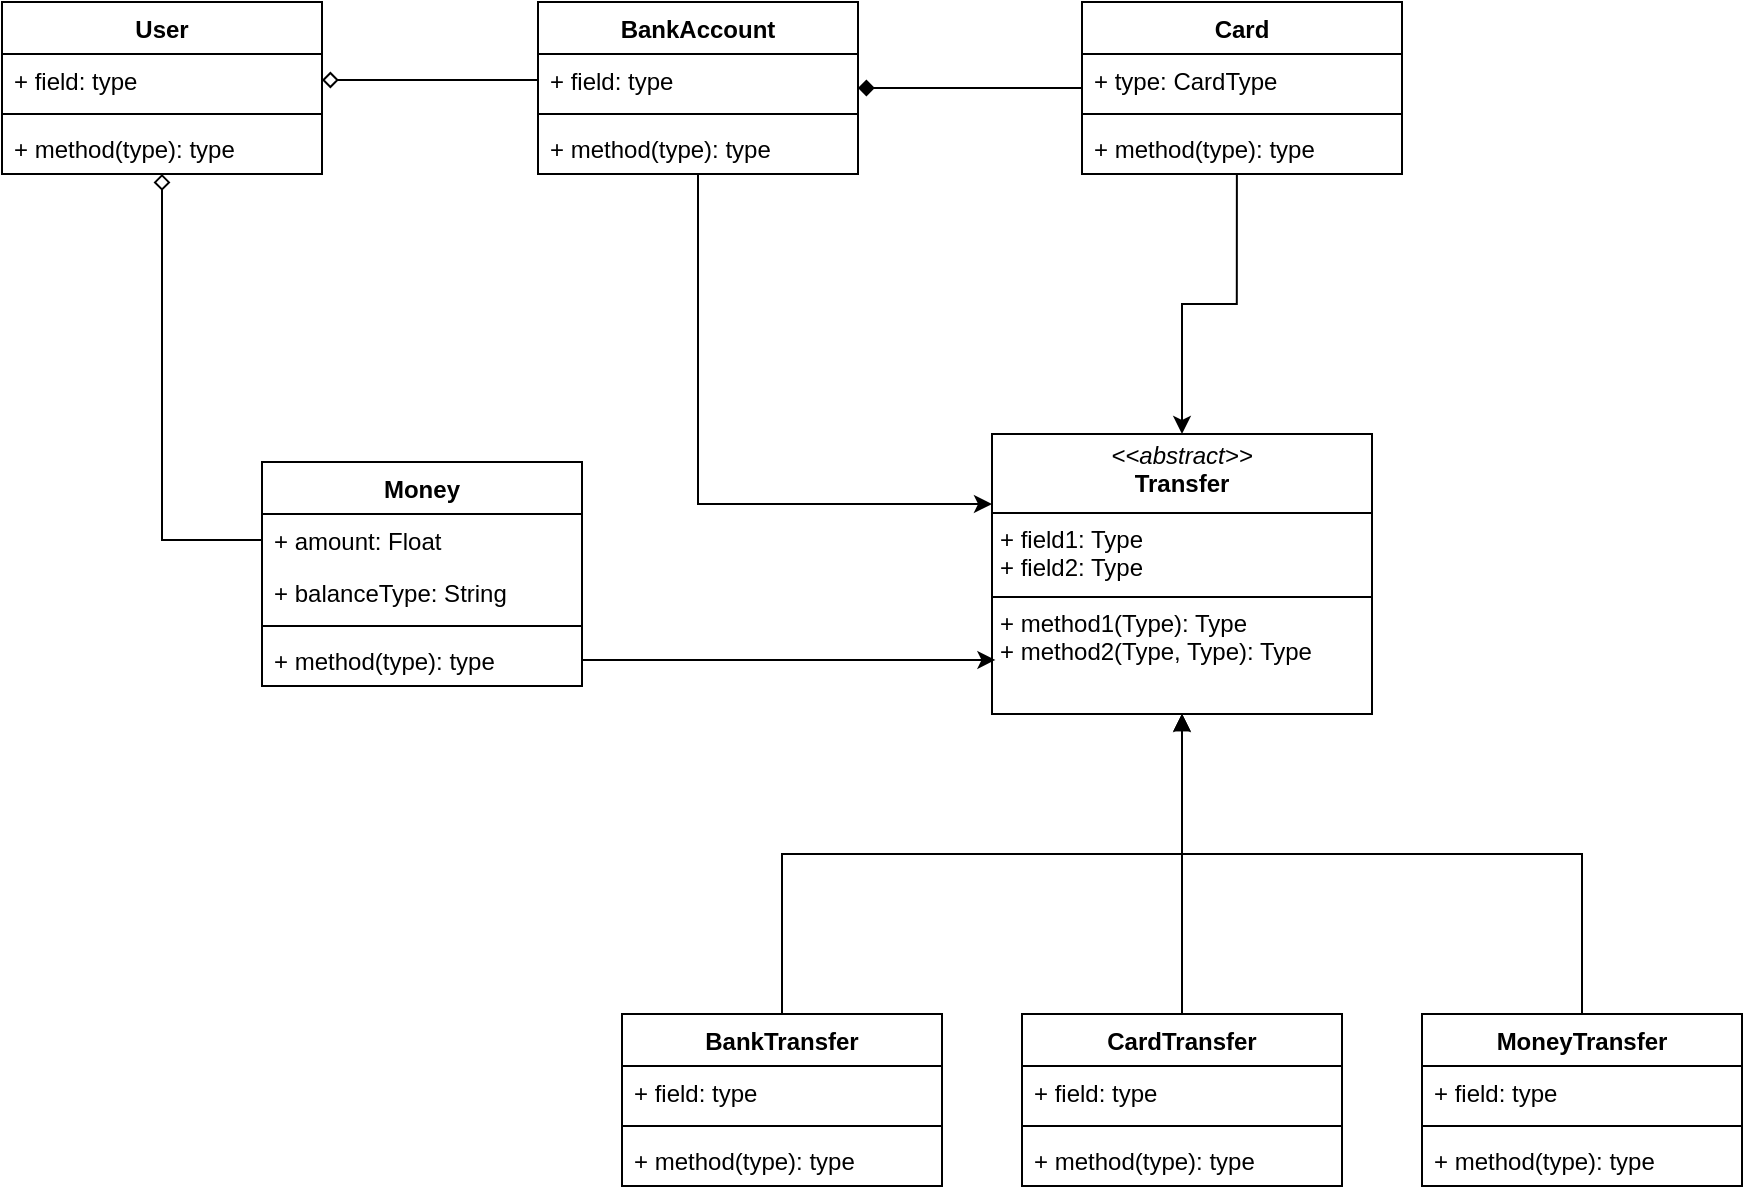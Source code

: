 <mxfile version="26.2.8">
  <diagram id="R2lEEEUBdFMjLlhIrx00" name="classes">
    <mxGraphModel dx="1166" dy="672" grid="1" gridSize="10" guides="1" tooltips="1" connect="1" arrows="1" fold="1" page="1" pageScale="1" pageWidth="1100" pageHeight="850" math="0" shadow="0" extFonts="Permanent Marker^https://fonts.googleapis.com/css?family=Permanent+Marker">
      <root>
        <mxCell id="0" />
        <mxCell id="1" parent="0" />
        <mxCell id="u1Q0bee6yaM8-KDVtW2n-28" style="edgeStyle=orthogonalEdgeStyle;rounded=0;orthogonalLoop=1;jettySize=auto;html=1;exitX=0.5;exitY=0;exitDx=0;exitDy=0;endArrow=block;endFill=1;entryX=0.5;entryY=1;entryDx=0;entryDy=0;" edge="1" parent="1" source="u1Q0bee6yaM8-KDVtW2n-1" target="u1Q0bee6yaM8-KDVtW2n-31">
          <mxGeometry relative="1" as="geometry">
            <mxPoint x="655" y="460" as="targetPoint" />
            <mxPoint x="540" y="530" as="sourcePoint" />
            <Array as="points">
              <mxPoint x="480" y="510" />
              <mxPoint x="680" y="510" />
            </Array>
          </mxGeometry>
        </mxCell>
        <mxCell id="u1Q0bee6yaM8-KDVtW2n-1" value="BankTransfer" style="swimlane;fontStyle=1;align=center;verticalAlign=top;childLayout=stackLayout;horizontal=1;startSize=26;horizontalStack=0;resizeParent=1;resizeParentMax=0;resizeLast=0;collapsible=1;marginBottom=0;whiteSpace=wrap;html=1;" vertex="1" parent="1">
          <mxGeometry x="400" y="590" width="160" height="86" as="geometry" />
        </mxCell>
        <mxCell id="u1Q0bee6yaM8-KDVtW2n-2" value="+ field: type" style="text;strokeColor=none;fillColor=none;align=left;verticalAlign=top;spacingLeft=4;spacingRight=4;overflow=hidden;rotatable=0;points=[[0,0.5],[1,0.5]];portConstraint=eastwest;whiteSpace=wrap;html=1;" vertex="1" parent="u1Q0bee6yaM8-KDVtW2n-1">
          <mxGeometry y="26" width="160" height="26" as="geometry" />
        </mxCell>
        <mxCell id="u1Q0bee6yaM8-KDVtW2n-3" value="" style="line;strokeWidth=1;fillColor=none;align=left;verticalAlign=middle;spacingTop=-1;spacingLeft=3;spacingRight=3;rotatable=0;labelPosition=right;points=[];portConstraint=eastwest;strokeColor=inherit;" vertex="1" parent="u1Q0bee6yaM8-KDVtW2n-1">
          <mxGeometry y="52" width="160" height="8" as="geometry" />
        </mxCell>
        <mxCell id="u1Q0bee6yaM8-KDVtW2n-4" value="+ method(type): type" style="text;strokeColor=none;fillColor=none;align=left;verticalAlign=top;spacingLeft=4;spacingRight=4;overflow=hidden;rotatable=0;points=[[0,0.5],[1,0.5]];portConstraint=eastwest;whiteSpace=wrap;html=1;" vertex="1" parent="u1Q0bee6yaM8-KDVtW2n-1">
          <mxGeometry y="60" width="160" height="26" as="geometry" />
        </mxCell>
        <mxCell id="u1Q0bee6yaM8-KDVtW2n-33" style="edgeStyle=orthogonalEdgeStyle;rounded=0;orthogonalLoop=1;jettySize=auto;html=1;entryX=0;entryY=0.25;entryDx=0;entryDy=0;" edge="1" parent="1" source="u1Q0bee6yaM8-KDVtW2n-5" target="u1Q0bee6yaM8-KDVtW2n-31">
          <mxGeometry relative="1" as="geometry">
            <mxPoint x="438" y="230" as="targetPoint" />
            <Array as="points">
              <mxPoint x="438" y="335" />
            </Array>
          </mxGeometry>
        </mxCell>
        <mxCell id="u1Q0bee6yaM8-KDVtW2n-5" value="BankAccount" style="swimlane;fontStyle=1;align=center;verticalAlign=top;childLayout=stackLayout;horizontal=1;startSize=26;horizontalStack=0;resizeParent=1;resizeParentMax=0;resizeLast=0;collapsible=1;marginBottom=0;whiteSpace=wrap;html=1;" vertex="1" parent="1">
          <mxGeometry x="358" y="84" width="160" height="86" as="geometry" />
        </mxCell>
        <mxCell id="u1Q0bee6yaM8-KDVtW2n-6" value="+ field: type" style="text;strokeColor=none;fillColor=none;align=left;verticalAlign=top;spacingLeft=4;spacingRight=4;overflow=hidden;rotatable=0;points=[[0,0.5],[1,0.5]];portConstraint=eastwest;whiteSpace=wrap;html=1;" vertex="1" parent="u1Q0bee6yaM8-KDVtW2n-5">
          <mxGeometry y="26" width="160" height="26" as="geometry" />
        </mxCell>
        <mxCell id="u1Q0bee6yaM8-KDVtW2n-7" value="" style="line;strokeWidth=1;fillColor=none;align=left;verticalAlign=middle;spacingTop=-1;spacingLeft=3;spacingRight=3;rotatable=0;labelPosition=right;points=[];portConstraint=eastwest;strokeColor=inherit;" vertex="1" parent="u1Q0bee6yaM8-KDVtW2n-5">
          <mxGeometry y="52" width="160" height="8" as="geometry" />
        </mxCell>
        <mxCell id="u1Q0bee6yaM8-KDVtW2n-8" value="+ method(type): type" style="text;strokeColor=none;fillColor=none;align=left;verticalAlign=top;spacingLeft=4;spacingRight=4;overflow=hidden;rotatable=0;points=[[0,0.5],[1,0.5]];portConstraint=eastwest;whiteSpace=wrap;html=1;" vertex="1" parent="u1Q0bee6yaM8-KDVtW2n-5">
          <mxGeometry y="60" width="160" height="26" as="geometry" />
        </mxCell>
        <mxCell id="u1Q0bee6yaM8-KDVtW2n-40" style="edgeStyle=orthogonalEdgeStyle;rounded=0;orthogonalLoop=1;jettySize=auto;html=1;entryX=0;entryY=0.5;entryDx=0;entryDy=0;startArrow=diamond;startFill=0;endArrow=none;" edge="1" parent="1" source="u1Q0bee6yaM8-KDVtW2n-9" target="u1Q0bee6yaM8-KDVtW2n-36">
          <mxGeometry relative="1" as="geometry" />
        </mxCell>
        <mxCell id="u1Q0bee6yaM8-KDVtW2n-9" value="User" style="swimlane;fontStyle=1;align=center;verticalAlign=top;childLayout=stackLayout;horizontal=1;startSize=26;horizontalStack=0;resizeParent=1;resizeParentMax=0;resizeLast=0;collapsible=1;marginBottom=0;whiteSpace=wrap;html=1;" vertex="1" parent="1">
          <mxGeometry x="90" y="84" width="160" height="86" as="geometry" />
        </mxCell>
        <mxCell id="u1Q0bee6yaM8-KDVtW2n-10" value="+ field: type" style="text;strokeColor=none;fillColor=none;align=left;verticalAlign=top;spacingLeft=4;spacingRight=4;overflow=hidden;rotatable=0;points=[[0,0.5],[1,0.5]];portConstraint=eastwest;whiteSpace=wrap;html=1;" vertex="1" parent="u1Q0bee6yaM8-KDVtW2n-9">
          <mxGeometry y="26" width="160" height="26" as="geometry" />
        </mxCell>
        <mxCell id="u1Q0bee6yaM8-KDVtW2n-11" value="" style="line;strokeWidth=1;fillColor=none;align=left;verticalAlign=middle;spacingTop=-1;spacingLeft=3;spacingRight=3;rotatable=0;labelPosition=right;points=[];portConstraint=eastwest;strokeColor=inherit;" vertex="1" parent="u1Q0bee6yaM8-KDVtW2n-9">
          <mxGeometry y="52" width="160" height="8" as="geometry" />
        </mxCell>
        <mxCell id="u1Q0bee6yaM8-KDVtW2n-12" value="+ method(type): type" style="text;strokeColor=none;fillColor=none;align=left;verticalAlign=top;spacingLeft=4;spacingRight=4;overflow=hidden;rotatable=0;points=[[0,0.5],[1,0.5]];portConstraint=eastwest;whiteSpace=wrap;html=1;" vertex="1" parent="u1Q0bee6yaM8-KDVtW2n-9">
          <mxGeometry y="60" width="160" height="26" as="geometry" />
        </mxCell>
        <mxCell id="u1Q0bee6yaM8-KDVtW2n-13" style="edgeStyle=orthogonalEdgeStyle;rounded=0;orthogonalLoop=1;jettySize=auto;html=1;entryX=0;entryY=0.5;entryDx=0;entryDy=0;endArrow=none;endFill=0;startArrow=diamond;startFill=0;enumerate=0;" edge="1" parent="1" source="u1Q0bee6yaM8-KDVtW2n-10" target="u1Q0bee6yaM8-KDVtW2n-6">
          <mxGeometry relative="1" as="geometry" />
        </mxCell>
        <mxCell id="u1Q0bee6yaM8-KDVtW2n-34" style="edgeStyle=orthogonalEdgeStyle;rounded=0;orthogonalLoop=1;jettySize=auto;html=1;entryX=0.5;entryY=0;entryDx=0;entryDy=0;exitX=0.484;exitY=0.994;exitDx=0;exitDy=0;exitPerimeter=0;" edge="1" parent="1" source="u1Q0bee6yaM8-KDVtW2n-17" target="u1Q0bee6yaM8-KDVtW2n-31">
          <mxGeometry relative="1" as="geometry">
            <mxPoint x="680" y="180" as="sourcePoint" />
          </mxGeometry>
        </mxCell>
        <mxCell id="u1Q0bee6yaM8-KDVtW2n-14" value="Card" style="swimlane;fontStyle=1;align=center;verticalAlign=top;childLayout=stackLayout;horizontal=1;startSize=26;horizontalStack=0;resizeParent=1;resizeParentMax=0;resizeLast=0;collapsible=1;marginBottom=0;whiteSpace=wrap;html=1;" vertex="1" parent="1">
          <mxGeometry x="630" y="84" width="160" height="86" as="geometry" />
        </mxCell>
        <mxCell id="u1Q0bee6yaM8-KDVtW2n-15" value="+ type: CardType" style="text;strokeColor=none;fillColor=none;align=left;verticalAlign=top;spacingLeft=4;spacingRight=4;overflow=hidden;rotatable=0;points=[[0,0.5],[1,0.5]];portConstraint=eastwest;whiteSpace=wrap;html=1;" vertex="1" parent="u1Q0bee6yaM8-KDVtW2n-14">
          <mxGeometry y="26" width="160" height="26" as="geometry" />
        </mxCell>
        <mxCell id="u1Q0bee6yaM8-KDVtW2n-16" value="" style="line;strokeWidth=1;fillColor=none;align=left;verticalAlign=middle;spacingTop=-1;spacingLeft=3;spacingRight=3;rotatable=0;labelPosition=right;points=[];portConstraint=eastwest;strokeColor=inherit;" vertex="1" parent="u1Q0bee6yaM8-KDVtW2n-14">
          <mxGeometry y="52" width="160" height="8" as="geometry" />
        </mxCell>
        <mxCell id="u1Q0bee6yaM8-KDVtW2n-17" value="+ method(type): type" style="text;strokeColor=none;fillColor=none;align=left;verticalAlign=top;spacingLeft=4;spacingRight=4;overflow=hidden;rotatable=0;points=[[0,0.5],[1,0.5]];portConstraint=eastwest;whiteSpace=wrap;html=1;" vertex="1" parent="u1Q0bee6yaM8-KDVtW2n-14">
          <mxGeometry y="60" width="160" height="26" as="geometry" />
        </mxCell>
        <mxCell id="u1Q0bee6yaM8-KDVtW2n-18" style="edgeStyle=orthogonalEdgeStyle;rounded=0;orthogonalLoop=1;jettySize=auto;html=1;entryX=0;entryY=0.5;entryDx=0;entryDy=0;endArrow=none;startFill=1;startArrow=diamond;" edge="1" parent="1" source="u1Q0bee6yaM8-KDVtW2n-5" target="u1Q0bee6yaM8-KDVtW2n-14">
          <mxGeometry relative="1" as="geometry" />
        </mxCell>
        <mxCell id="u1Q0bee6yaM8-KDVtW2n-29" style="edgeStyle=orthogonalEdgeStyle;rounded=0;orthogonalLoop=1;jettySize=auto;html=1;entryX=0.5;entryY=1;entryDx=0;entryDy=0;endArrow=block;endFill=1;exitX=0.5;exitY=0;exitDx=0;exitDy=0;" edge="1" parent="1" source="u1Q0bee6yaM8-KDVtW2n-19" target="u1Q0bee6yaM8-KDVtW2n-31">
          <mxGeometry relative="1" as="geometry">
            <mxPoint x="755" y="530" as="sourcePoint" />
            <mxPoint x="905" y="466" as="targetPoint" />
            <Array as="points">
              <mxPoint x="680" y="590" />
            </Array>
          </mxGeometry>
        </mxCell>
        <mxCell id="u1Q0bee6yaM8-KDVtW2n-19" value="CardTransfer" style="swimlane;fontStyle=1;align=center;verticalAlign=top;childLayout=stackLayout;horizontal=1;startSize=26;horizontalStack=0;resizeParent=1;resizeParentMax=0;resizeLast=0;collapsible=1;marginBottom=0;whiteSpace=wrap;html=1;" vertex="1" parent="1">
          <mxGeometry x="600" y="590" width="160" height="86" as="geometry" />
        </mxCell>
        <mxCell id="u1Q0bee6yaM8-KDVtW2n-20" value="+ field: type" style="text;strokeColor=none;fillColor=none;align=left;verticalAlign=top;spacingLeft=4;spacingRight=4;overflow=hidden;rotatable=0;points=[[0,0.5],[1,0.5]];portConstraint=eastwest;whiteSpace=wrap;html=1;" vertex="1" parent="u1Q0bee6yaM8-KDVtW2n-19">
          <mxGeometry y="26" width="160" height="26" as="geometry" />
        </mxCell>
        <mxCell id="u1Q0bee6yaM8-KDVtW2n-21" value="" style="line;strokeWidth=1;fillColor=none;align=left;verticalAlign=middle;spacingTop=-1;spacingLeft=3;spacingRight=3;rotatable=0;labelPosition=right;points=[];portConstraint=eastwest;strokeColor=inherit;" vertex="1" parent="u1Q0bee6yaM8-KDVtW2n-19">
          <mxGeometry y="52" width="160" height="8" as="geometry" />
        </mxCell>
        <mxCell id="u1Q0bee6yaM8-KDVtW2n-22" value="+ method(type): type" style="text;strokeColor=none;fillColor=none;align=left;verticalAlign=top;spacingLeft=4;spacingRight=4;overflow=hidden;rotatable=0;points=[[0,0.5],[1,0.5]];portConstraint=eastwest;whiteSpace=wrap;html=1;" vertex="1" parent="u1Q0bee6yaM8-KDVtW2n-19">
          <mxGeometry y="60" width="160" height="26" as="geometry" />
        </mxCell>
        <mxCell id="u1Q0bee6yaM8-KDVtW2n-31" value="&lt;p style=&quot;margin:0px;margin-top:4px;text-align:center;&quot;&gt;&lt;i&gt;&amp;lt;&amp;lt;abstract&amp;gt;&amp;gt;&lt;/i&gt;&lt;br&gt;&lt;b&gt;Transfer&lt;/b&gt;&lt;/p&gt;&lt;hr size=&quot;1&quot; style=&quot;border-style:solid;&quot;&gt;&lt;p style=&quot;margin:0px;margin-left:4px;&quot;&gt;+ field1: Type&lt;br&gt;+ field2: Type&lt;/p&gt;&lt;hr size=&quot;1&quot; style=&quot;border-style:solid;&quot;&gt;&lt;p style=&quot;margin:0px;margin-left:4px;&quot;&gt;+ method1(Type): Type&lt;br&gt;+ method2(Type, Type): Type&lt;/p&gt;" style="verticalAlign=top;align=left;overflow=fill;html=1;whiteSpace=wrap;" vertex="1" parent="1">
          <mxGeometry x="585" y="300" width="190" height="140" as="geometry" />
        </mxCell>
        <mxCell id="u1Q0bee6yaM8-KDVtW2n-35" value="Money" style="swimlane;fontStyle=1;align=center;verticalAlign=top;childLayout=stackLayout;horizontal=1;startSize=26;horizontalStack=0;resizeParent=1;resizeParentMax=0;resizeLast=0;collapsible=1;marginBottom=0;whiteSpace=wrap;html=1;" vertex="1" parent="1">
          <mxGeometry x="220" y="314" width="160" height="112" as="geometry" />
        </mxCell>
        <mxCell id="u1Q0bee6yaM8-KDVtW2n-36" value="+ amount: Float" style="text;strokeColor=none;fillColor=none;align=left;verticalAlign=top;spacingLeft=4;spacingRight=4;overflow=hidden;rotatable=0;points=[[0,0.5],[1,0.5]];portConstraint=eastwest;whiteSpace=wrap;html=1;" vertex="1" parent="u1Q0bee6yaM8-KDVtW2n-35">
          <mxGeometry y="26" width="160" height="26" as="geometry" />
        </mxCell>
        <mxCell id="u1Q0bee6yaM8-KDVtW2n-47" value="+ balanceType: String" style="text;strokeColor=none;fillColor=none;align=left;verticalAlign=top;spacingLeft=4;spacingRight=4;overflow=hidden;rotatable=0;points=[[0,0.5],[1,0.5]];portConstraint=eastwest;whiteSpace=wrap;html=1;" vertex="1" parent="u1Q0bee6yaM8-KDVtW2n-35">
          <mxGeometry y="52" width="160" height="26" as="geometry" />
        </mxCell>
        <mxCell id="u1Q0bee6yaM8-KDVtW2n-37" value="" style="line;strokeWidth=1;fillColor=none;align=left;verticalAlign=middle;spacingTop=-1;spacingLeft=3;spacingRight=3;rotatable=0;labelPosition=right;points=[];portConstraint=eastwest;strokeColor=inherit;" vertex="1" parent="u1Q0bee6yaM8-KDVtW2n-35">
          <mxGeometry y="78" width="160" height="8" as="geometry" />
        </mxCell>
        <mxCell id="u1Q0bee6yaM8-KDVtW2n-38" value="+ method(type): type" style="text;strokeColor=none;fillColor=none;align=left;verticalAlign=top;spacingLeft=4;spacingRight=4;overflow=hidden;rotatable=0;points=[[0,0.5],[1,0.5]];portConstraint=eastwest;whiteSpace=wrap;html=1;" vertex="1" parent="u1Q0bee6yaM8-KDVtW2n-35">
          <mxGeometry y="86" width="160" height="26" as="geometry" />
        </mxCell>
        <mxCell id="u1Q0bee6yaM8-KDVtW2n-45" style="edgeStyle=orthogonalEdgeStyle;rounded=0;orthogonalLoop=1;jettySize=auto;html=1;entryX=0.5;entryY=1;entryDx=0;entryDy=0;exitX=0.5;exitY=0;exitDx=0;exitDy=0;" edge="1" parent="1" source="u1Q0bee6yaM8-KDVtW2n-41" target="u1Q0bee6yaM8-KDVtW2n-31">
          <mxGeometry relative="1" as="geometry">
            <Array as="points">
              <mxPoint x="880" y="510" />
              <mxPoint x="680" y="510" />
            </Array>
          </mxGeometry>
        </mxCell>
        <mxCell id="u1Q0bee6yaM8-KDVtW2n-41" value="MoneyTransfer" style="swimlane;fontStyle=1;align=center;verticalAlign=top;childLayout=stackLayout;horizontal=1;startSize=26;horizontalStack=0;resizeParent=1;resizeParentMax=0;resizeLast=0;collapsible=1;marginBottom=0;whiteSpace=wrap;html=1;" vertex="1" parent="1">
          <mxGeometry x="800" y="590" width="160" height="86" as="geometry" />
        </mxCell>
        <mxCell id="u1Q0bee6yaM8-KDVtW2n-42" value="+ field: type" style="text;strokeColor=none;fillColor=none;align=left;verticalAlign=top;spacingLeft=4;spacingRight=4;overflow=hidden;rotatable=0;points=[[0,0.5],[1,0.5]];portConstraint=eastwest;whiteSpace=wrap;html=1;" vertex="1" parent="u1Q0bee6yaM8-KDVtW2n-41">
          <mxGeometry y="26" width="160" height="26" as="geometry" />
        </mxCell>
        <mxCell id="u1Q0bee6yaM8-KDVtW2n-43" value="" style="line;strokeWidth=1;fillColor=none;align=left;verticalAlign=middle;spacingTop=-1;spacingLeft=3;spacingRight=3;rotatable=0;labelPosition=right;points=[];portConstraint=eastwest;strokeColor=inherit;" vertex="1" parent="u1Q0bee6yaM8-KDVtW2n-41">
          <mxGeometry y="52" width="160" height="8" as="geometry" />
        </mxCell>
        <mxCell id="u1Q0bee6yaM8-KDVtW2n-44" value="+ method(type): type" style="text;strokeColor=none;fillColor=none;align=left;verticalAlign=top;spacingLeft=4;spacingRight=4;overflow=hidden;rotatable=0;points=[[0,0.5],[1,0.5]];portConstraint=eastwest;whiteSpace=wrap;html=1;" vertex="1" parent="u1Q0bee6yaM8-KDVtW2n-41">
          <mxGeometry y="60" width="160" height="26" as="geometry" />
        </mxCell>
        <mxCell id="u1Q0bee6yaM8-KDVtW2n-48" style="edgeStyle=orthogonalEdgeStyle;rounded=0;orthogonalLoop=1;jettySize=auto;html=1;entryX=0.009;entryY=0.807;entryDx=0;entryDy=0;entryPerimeter=0;exitX=1;exitY=0.5;exitDx=0;exitDy=0;" edge="1" parent="1" source="u1Q0bee6yaM8-KDVtW2n-38" target="u1Q0bee6yaM8-KDVtW2n-31">
          <mxGeometry relative="1" as="geometry">
            <Array as="points">
              <mxPoint x="460" y="413" />
              <mxPoint x="460" y="413" />
            </Array>
          </mxGeometry>
        </mxCell>
      </root>
    </mxGraphModel>
  </diagram>
</mxfile>
